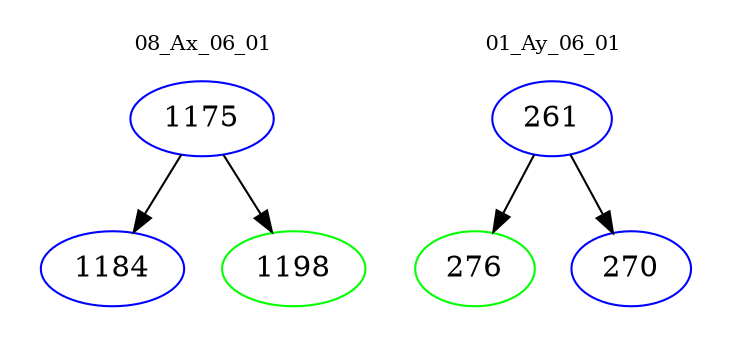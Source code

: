 digraph{
subgraph cluster_0 {
color = white
label = "08_Ax_06_01";
fontsize=10;
T0_1175 [label="1175", color="blue"]
T0_1175 -> T0_1184 [color="black"]
T0_1184 [label="1184", color="blue"]
T0_1175 -> T0_1198 [color="black"]
T0_1198 [label="1198", color="green"]
}
subgraph cluster_1 {
color = white
label = "01_Ay_06_01";
fontsize=10;
T1_261 [label="261", color="blue"]
T1_261 -> T1_276 [color="black"]
T1_276 [label="276", color="green"]
T1_261 -> T1_270 [color="black"]
T1_270 [label="270", color="blue"]
}
}

